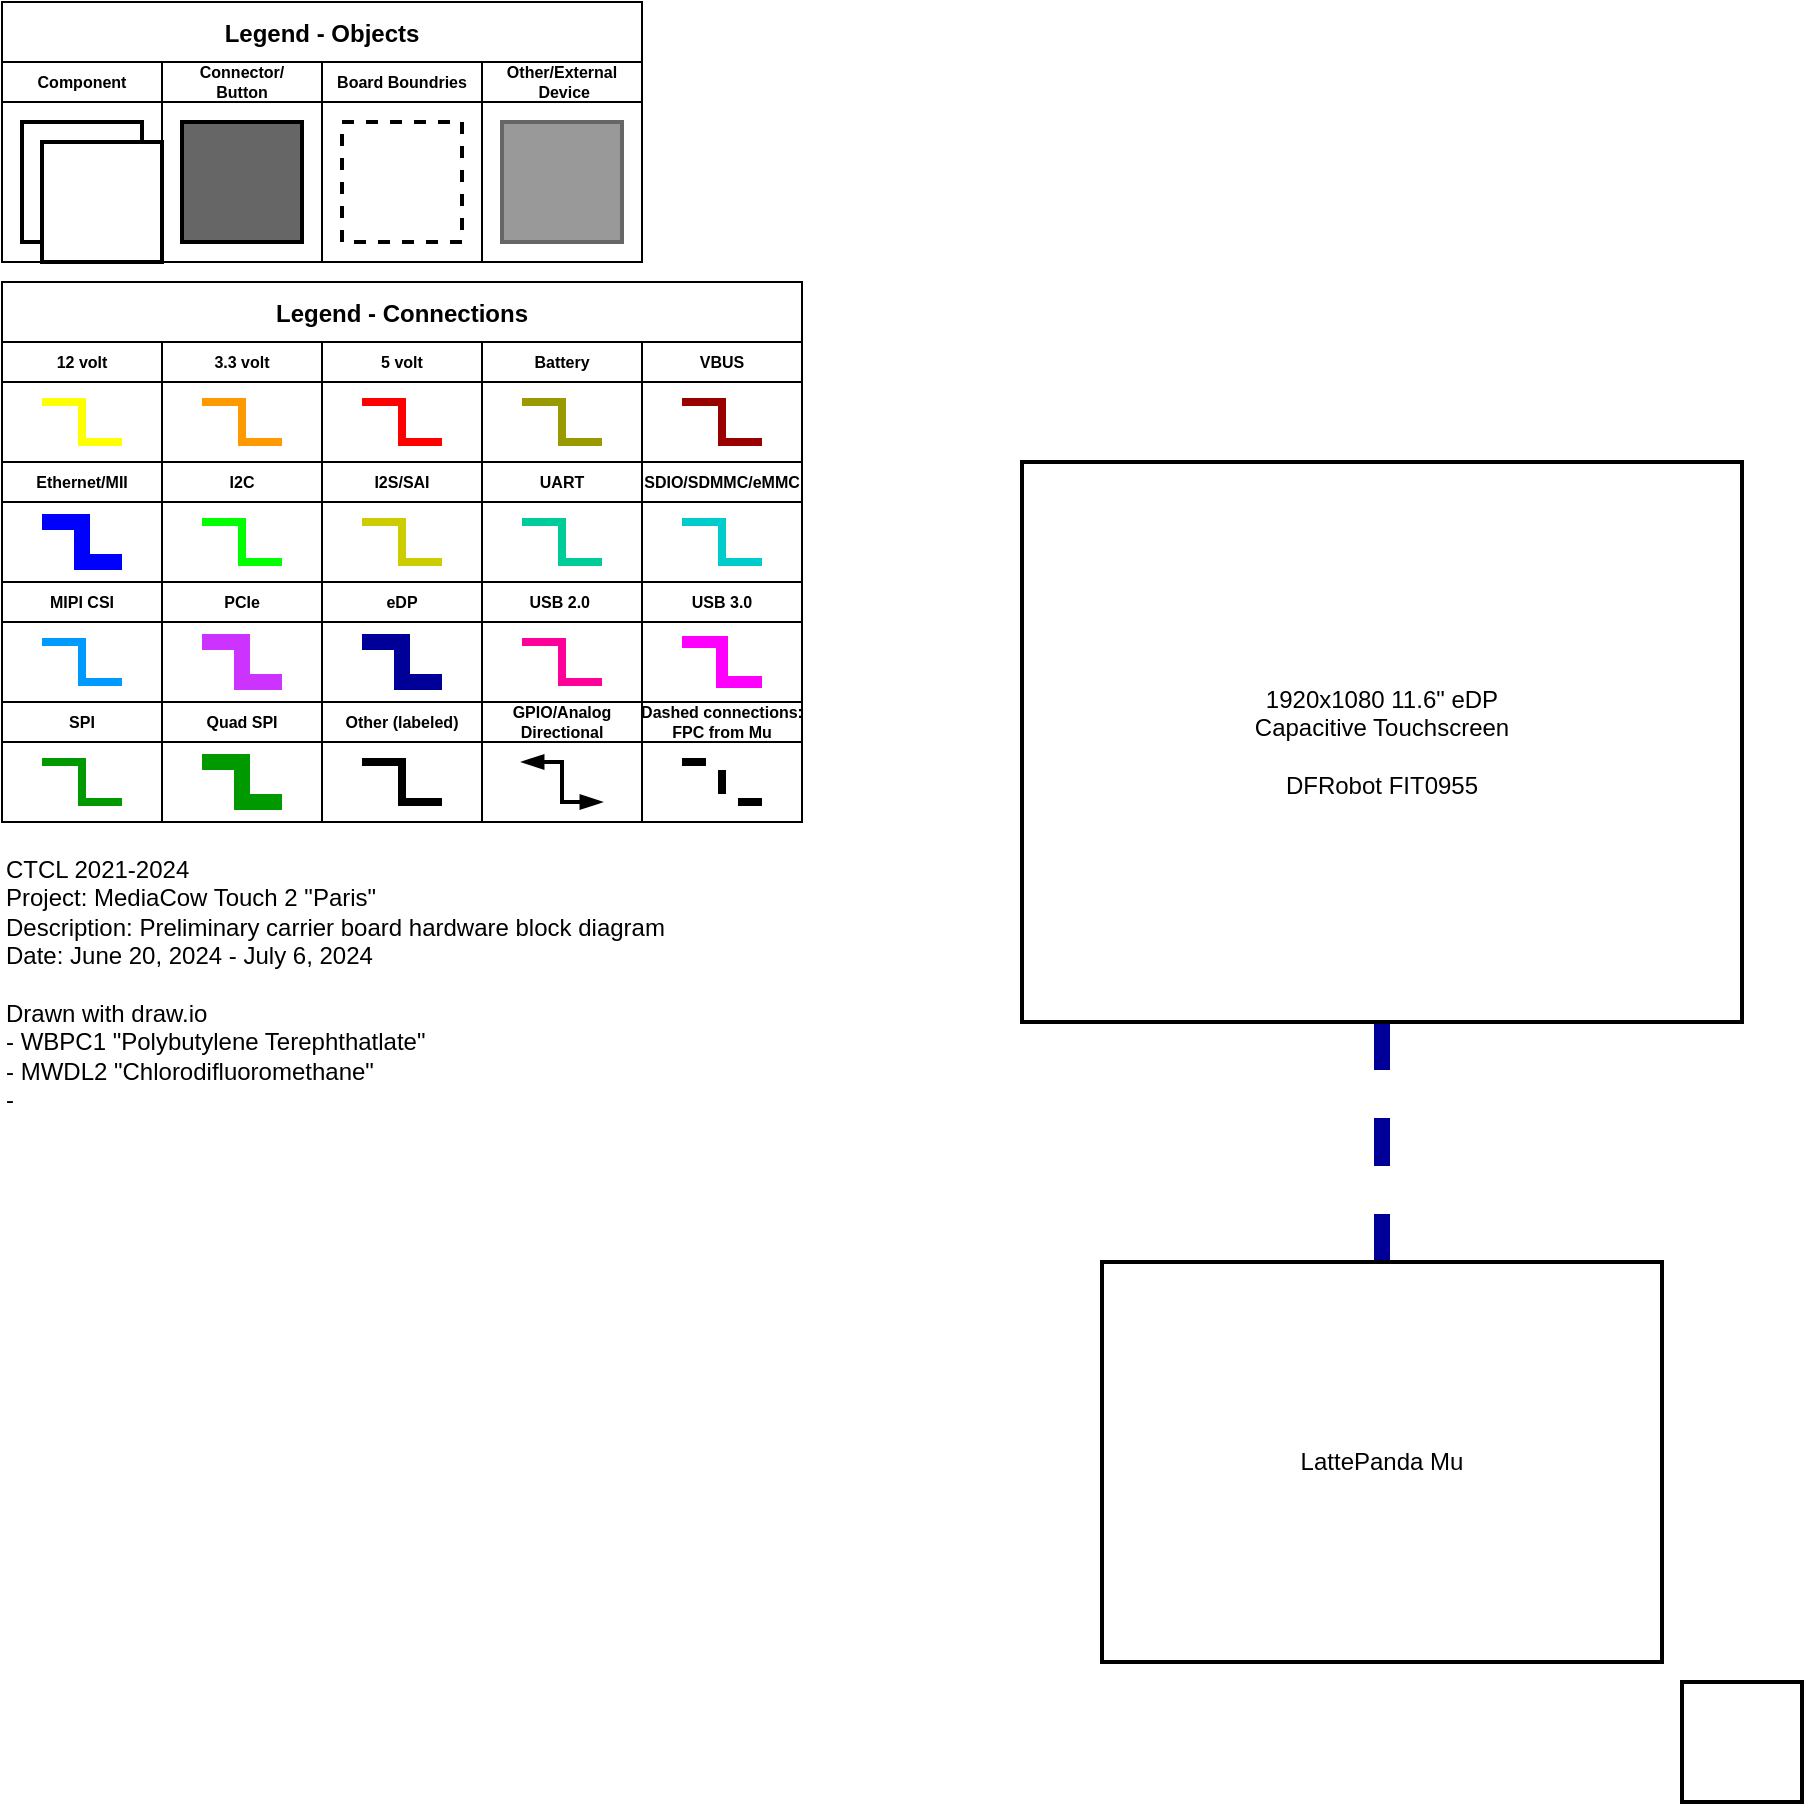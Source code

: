 <mxfile version="24.6.4" type="device">
  <diagram name="Page-1" id="_52FcOgEGnPiSp6zgUy1">
    <mxGraphModel dx="610" dy="358" grid="1" gridSize="10" guides="1" tooltips="1" connect="1" arrows="1" fold="1" page="1" pageScale="1" pageWidth="1654" pageHeight="1169" math="0" shadow="0">
      <root>
        <mxCell id="0" />
        <mxCell id="1" parent="0" />
        <mxCell id="DjTczmfzCEWqJZ52YYMU-1" style="edgeStyle=orthogonalEdgeStyle;rounded=0;orthogonalLoop=1;jettySize=auto;html=1;exitX=0.5;exitY=0;exitDx=0;exitDy=0;strokeWidth=8;endArrow=none;endFill=0;dashed=1;strokeColor=#000099;" parent="1" source="ZBqfu0O2WaxuwT3IXtq2-2" target="ZBqfu0O2WaxuwT3IXtq2-3" edge="1">
          <mxGeometry relative="1" as="geometry" />
        </mxCell>
        <mxCell id="ZBqfu0O2WaxuwT3IXtq2-2" value="LattePanda Mu" style="rounded=0;whiteSpace=wrap;html=1;strokeWidth=2;" parent="1" vertex="1">
          <mxGeometry x="560" y="640" width="280" height="200" as="geometry" />
        </mxCell>
        <mxCell id="ZBqfu0O2WaxuwT3IXtq2-3" value="1920x1080 11.6&quot; eDP &lt;br&gt;Capacitive Touchscreen&lt;br&gt;&lt;br&gt;DFRobot&amp;nbsp;FIT0955" style="rounded=0;whiteSpace=wrap;html=1;align=center;verticalAlign=middle;fontFamily=Helvetica;fontSize=12;strokeWidth=2;" parent="1" vertex="1">
          <mxGeometry x="520" y="240" width="360" height="280" as="geometry" />
        </mxCell>
        <mxCell id="DjTczmfzCEWqJZ52YYMU-5" value="CTCL 2021-2024&lt;br style=&quot;font-size: 12px&quot;&gt;Project: MediaCow Touch 2 &quot;Paris&quot;&lt;br style=&quot;font-size: 12px&quot;&gt;Description: Preliminary carrier board hardware block diagram&lt;br&gt;Date: June 20, 2024 - July 6, 2024&lt;br&gt;&lt;br&gt;Drawn with draw.io&lt;br&gt;- WBPC1 &quot;Polybutylene Terephthatlate&quot;&lt;br&gt;- MWDL2 &quot;Chlorodifluoromethane&quot;&lt;br&gt;-&amp;nbsp;" style="text;html=1;strokeColor=none;fillColor=none;align=left;verticalAlign=top;whiteSpace=wrap;rounded=0;fontSize=12;movable=1;resizable=1;rotatable=1;deletable=1;editable=1;connectable=1;" parent="1" vertex="1">
          <mxGeometry x="10" y="430" width="400" height="90" as="geometry" />
        </mxCell>
        <mxCell id="DjTczmfzCEWqJZ52YYMU-6" value="Legend - Connections" style="swimlane;startSize=30;collapsible=0;" parent="1" vertex="1">
          <mxGeometry x="10" y="150" width="400" height="270" as="geometry" />
        </mxCell>
        <mxCell id="DjTczmfzCEWqJZ52YYMU-7" value="12 volt" style="swimlane;startSize=20;fontSize=8;expand=1;collapsible=0;" parent="DjTczmfzCEWqJZ52YYMU-6" vertex="1">
          <mxGeometry y="30" width="80" height="60" as="geometry">
            <mxRectangle y="30" width="100" height="20" as="alternateBounds" />
          </mxGeometry>
        </mxCell>
        <mxCell id="DjTczmfzCEWqJZ52YYMU-8" style="edgeStyle=orthogonalEdgeStyle;rounded=0;orthogonalLoop=1;jettySize=auto;html=1;fontSize=8;endArrow=none;endFill=0;strokeWidth=4;strokeColor=#FFFF00;" parent="DjTczmfzCEWqJZ52YYMU-7" edge="1">
          <mxGeometry relative="1" as="geometry">
            <mxPoint x="60" y="50" as="targetPoint" />
            <mxPoint x="20" y="30" as="sourcePoint" />
            <Array as="points">
              <mxPoint x="20" y="30" />
              <mxPoint x="40" y="30" />
              <mxPoint x="40" y="50" />
            </Array>
          </mxGeometry>
        </mxCell>
        <mxCell id="DjTczmfzCEWqJZ52YYMU-9" value="3.3 volt" style="swimlane;startSize=20;fontSize=8;expand=1;collapsible=0;" parent="DjTczmfzCEWqJZ52YYMU-6" vertex="1">
          <mxGeometry x="80" y="30" width="80" height="60" as="geometry">
            <mxRectangle y="30" width="100" height="20" as="alternateBounds" />
          </mxGeometry>
        </mxCell>
        <mxCell id="DjTczmfzCEWqJZ52YYMU-10" style="edgeStyle=orthogonalEdgeStyle;rounded=0;orthogonalLoop=1;jettySize=auto;html=1;fontSize=8;endArrow=none;endFill=0;strokeWidth=4;strokeColor=#FF9900;" parent="DjTczmfzCEWqJZ52YYMU-9" edge="1">
          <mxGeometry relative="1" as="geometry">
            <mxPoint x="60" y="50" as="targetPoint" />
            <mxPoint x="20" y="30" as="sourcePoint" />
            <Array as="points">
              <mxPoint x="20" y="30" />
              <mxPoint x="40" y="30" />
              <mxPoint x="40" y="50" />
            </Array>
          </mxGeometry>
        </mxCell>
        <mxCell id="DjTczmfzCEWqJZ52YYMU-11" value="5 volt" style="swimlane;startSize=20;fontSize=8;expand=1;collapsible=0;" parent="DjTczmfzCEWqJZ52YYMU-6" vertex="1">
          <mxGeometry x="160" y="30" width="80" height="60" as="geometry">
            <mxRectangle y="30" width="100" height="20" as="alternateBounds" />
          </mxGeometry>
        </mxCell>
        <mxCell id="DjTczmfzCEWqJZ52YYMU-12" style="edgeStyle=orthogonalEdgeStyle;rounded=0;orthogonalLoop=1;jettySize=auto;html=1;fontSize=8;endArrow=none;endFill=0;strokeWidth=4;strokeColor=#FF0000;" parent="DjTczmfzCEWqJZ52YYMU-11" edge="1">
          <mxGeometry relative="1" as="geometry">
            <mxPoint x="60" y="50" as="targetPoint" />
            <mxPoint x="20" y="30" as="sourcePoint" />
            <Array as="points">
              <mxPoint x="20" y="30" />
              <mxPoint x="40" y="30" />
              <mxPoint x="40" y="50" />
            </Array>
          </mxGeometry>
        </mxCell>
        <mxCell id="DjTczmfzCEWqJZ52YYMU-13" value="Battery" style="swimlane;startSize=20;fontSize=8;expand=1;collapsible=0;" parent="DjTczmfzCEWqJZ52YYMU-6" vertex="1">
          <mxGeometry x="240" y="30" width="80" height="60" as="geometry">
            <mxRectangle x="240" y="30" width="100" height="20" as="alternateBounds" />
          </mxGeometry>
        </mxCell>
        <mxCell id="DjTczmfzCEWqJZ52YYMU-14" style="edgeStyle=orthogonalEdgeStyle;rounded=0;orthogonalLoop=1;jettySize=auto;html=1;fontSize=8;endArrow=none;endFill=0;strokeWidth=4;strokeColor=#999900;" parent="DjTczmfzCEWqJZ52YYMU-13" edge="1">
          <mxGeometry relative="1" as="geometry">
            <mxPoint x="60" y="50" as="targetPoint" />
            <mxPoint x="20" y="30" as="sourcePoint" />
            <Array as="points">
              <mxPoint x="20" y="30" />
              <mxPoint x="40" y="30" />
              <mxPoint x="40" y="50" />
            </Array>
          </mxGeometry>
        </mxCell>
        <mxCell id="DjTczmfzCEWqJZ52YYMU-15" value="Ethernet/MII" style="swimlane;startSize=20;fontSize=8;expand=1;collapsible=0;" parent="DjTczmfzCEWqJZ52YYMU-6" vertex="1">
          <mxGeometry y="90" width="80" height="60" as="geometry">
            <mxRectangle x="240" y="30" width="100" height="20" as="alternateBounds" />
          </mxGeometry>
        </mxCell>
        <mxCell id="DjTczmfzCEWqJZ52YYMU-16" style="edgeStyle=orthogonalEdgeStyle;rounded=0;orthogonalLoop=1;jettySize=auto;html=1;fontSize=8;endArrow=none;endFill=0;strokeWidth=8;strokeColor=#0000FF;" parent="DjTczmfzCEWqJZ52YYMU-15" edge="1">
          <mxGeometry relative="1" as="geometry">
            <mxPoint x="60" y="50" as="targetPoint" />
            <mxPoint x="20" y="30" as="sourcePoint" />
            <Array as="points">
              <mxPoint x="20" y="30" />
              <mxPoint x="40" y="30" />
              <mxPoint x="40" y="50" />
            </Array>
          </mxGeometry>
        </mxCell>
        <mxCell id="DjTczmfzCEWqJZ52YYMU-17" value="I2C" style="swimlane;startSize=20;fontSize=8;expand=1;collapsible=0;" parent="DjTczmfzCEWqJZ52YYMU-6" vertex="1">
          <mxGeometry x="80" y="90" width="80" height="60" as="geometry">
            <mxRectangle x="240" y="30" width="100" height="20" as="alternateBounds" />
          </mxGeometry>
        </mxCell>
        <mxCell id="DjTczmfzCEWqJZ52YYMU-18" style="edgeStyle=orthogonalEdgeStyle;rounded=0;orthogonalLoop=1;jettySize=auto;html=1;fontSize=8;endArrow=none;endFill=0;strokeWidth=4;strokeColor=#00FF00;" parent="DjTczmfzCEWqJZ52YYMU-17" edge="1">
          <mxGeometry relative="1" as="geometry">
            <mxPoint x="60" y="50" as="targetPoint" />
            <mxPoint x="20" y="30" as="sourcePoint" />
            <Array as="points">
              <mxPoint x="20" y="30" />
              <mxPoint x="40" y="30" />
              <mxPoint x="40" y="50" />
            </Array>
          </mxGeometry>
        </mxCell>
        <mxCell id="DjTczmfzCEWqJZ52YYMU-19" value="I2S/SAI" style="swimlane;startSize=20;fontSize=8;expand=1;collapsible=0;" parent="DjTczmfzCEWqJZ52YYMU-6" vertex="1">
          <mxGeometry x="160" y="90" width="80" height="60" as="geometry">
            <mxRectangle x="240" y="30" width="100" height="20" as="alternateBounds" />
          </mxGeometry>
        </mxCell>
        <mxCell id="DjTczmfzCEWqJZ52YYMU-20" style="edgeStyle=orthogonalEdgeStyle;rounded=0;orthogonalLoop=1;jettySize=auto;html=1;fontSize=8;endArrow=none;endFill=0;strokeWidth=4;strokeColor=#CCCC00;" parent="DjTczmfzCEWqJZ52YYMU-19" edge="1">
          <mxGeometry relative="1" as="geometry">
            <mxPoint x="60" y="50" as="targetPoint" />
            <mxPoint x="20" y="30" as="sourcePoint" />
            <Array as="points">
              <mxPoint x="20" y="30" />
              <mxPoint x="40" y="30" />
              <mxPoint x="40" y="50" />
            </Array>
          </mxGeometry>
        </mxCell>
        <mxCell id="DjTczmfzCEWqJZ52YYMU-21" value="MIPI CSI" style="swimlane;startSize=20;fontSize=8;expand=1;collapsible=0;" parent="DjTczmfzCEWqJZ52YYMU-6" vertex="1">
          <mxGeometry y="150" width="80" height="60" as="geometry">
            <mxRectangle x="240" y="30" width="100" height="20" as="alternateBounds" />
          </mxGeometry>
        </mxCell>
        <mxCell id="DjTczmfzCEWqJZ52YYMU-22" style="edgeStyle=orthogonalEdgeStyle;rounded=0;orthogonalLoop=1;jettySize=auto;html=1;fontSize=8;endArrow=none;endFill=0;strokeWidth=4;strokeColor=#0099FF;" parent="DjTczmfzCEWqJZ52YYMU-21" edge="1">
          <mxGeometry relative="1" as="geometry">
            <mxPoint x="60" y="50" as="targetPoint" />
            <mxPoint x="20" y="30" as="sourcePoint" />
            <Array as="points">
              <mxPoint x="20" y="30" />
              <mxPoint x="40" y="30" />
              <mxPoint x="40" y="50" />
            </Array>
          </mxGeometry>
        </mxCell>
        <mxCell id="DjTczmfzCEWqJZ52YYMU-23" value="PCIe" style="swimlane;startSize=20;fontSize=8;expand=1;collapsible=0;" parent="DjTczmfzCEWqJZ52YYMU-6" vertex="1">
          <mxGeometry x="80" y="150" width="80" height="60" as="geometry">
            <mxRectangle x="240" y="30" width="100" height="20" as="alternateBounds" />
          </mxGeometry>
        </mxCell>
        <mxCell id="DjTczmfzCEWqJZ52YYMU-24" style="edgeStyle=orthogonalEdgeStyle;rounded=0;orthogonalLoop=1;jettySize=auto;html=1;fontSize=8;endArrow=none;endFill=0;strokeWidth=8;strokeColor=#CC33FF;" parent="DjTczmfzCEWqJZ52YYMU-23" edge="1">
          <mxGeometry relative="1" as="geometry">
            <mxPoint x="60" y="50" as="targetPoint" />
            <mxPoint x="20" y="30" as="sourcePoint" />
            <Array as="points">
              <mxPoint x="20" y="30" />
              <mxPoint x="40" y="30" />
              <mxPoint x="40" y="50" />
            </Array>
          </mxGeometry>
        </mxCell>
        <mxCell id="DjTczmfzCEWqJZ52YYMU-25" value="SDIO/SDMMC/eMMC" style="swimlane;startSize=20;fontSize=8;expand=1;collapsible=0;" parent="DjTczmfzCEWqJZ52YYMU-6" vertex="1">
          <mxGeometry x="320" y="90" width="80" height="60" as="geometry">
            <mxRectangle x="240" y="30" width="100" height="20" as="alternateBounds" />
          </mxGeometry>
        </mxCell>
        <mxCell id="DjTczmfzCEWqJZ52YYMU-26" style="edgeStyle=orthogonalEdgeStyle;rounded=0;orthogonalLoop=1;jettySize=auto;html=1;fontSize=8;endArrow=none;endFill=0;strokeWidth=4;strokeColor=#00CCCC;" parent="DjTczmfzCEWqJZ52YYMU-25" edge="1">
          <mxGeometry relative="1" as="geometry">
            <mxPoint x="60" y="50" as="targetPoint" />
            <mxPoint x="20" y="30" as="sourcePoint" />
            <Array as="points">
              <mxPoint x="20" y="30" />
              <mxPoint x="40" y="30" />
              <mxPoint x="40" y="50" />
            </Array>
          </mxGeometry>
        </mxCell>
        <mxCell id="DjTczmfzCEWqJZ52YYMU-27" value="SPI" style="swimlane;startSize=20;fontSize=8;expand=1;collapsible=0;" parent="DjTczmfzCEWqJZ52YYMU-6" vertex="1">
          <mxGeometry y="210" width="80" height="60" as="geometry">
            <mxRectangle x="240" y="30" width="100" height="20" as="alternateBounds" />
          </mxGeometry>
        </mxCell>
        <mxCell id="DjTczmfzCEWqJZ52YYMU-28" style="edgeStyle=orthogonalEdgeStyle;rounded=0;orthogonalLoop=1;jettySize=auto;html=1;fontSize=8;endArrow=none;endFill=0;strokeWidth=4;strokeColor=#009900;" parent="DjTczmfzCEWqJZ52YYMU-27" edge="1">
          <mxGeometry relative="1" as="geometry">
            <mxPoint x="60" y="50" as="targetPoint" />
            <mxPoint x="20" y="30" as="sourcePoint" />
            <Array as="points">
              <mxPoint x="20" y="30" />
              <mxPoint x="40" y="30" />
              <mxPoint x="40" y="50" />
            </Array>
          </mxGeometry>
        </mxCell>
        <mxCell id="DjTczmfzCEWqJZ52YYMU-29" value="USB 2.0 " style="swimlane;startSize=20;fontSize=8;expand=1;collapsible=0;" parent="DjTczmfzCEWqJZ52YYMU-6" vertex="1">
          <mxGeometry x="240" y="150" width="80" height="60" as="geometry">
            <mxRectangle x="240" y="30" width="100" height="20" as="alternateBounds" />
          </mxGeometry>
        </mxCell>
        <mxCell id="DjTczmfzCEWqJZ52YYMU-30" style="edgeStyle=orthogonalEdgeStyle;rounded=0;orthogonalLoop=1;jettySize=auto;html=1;fontSize=8;endArrow=none;endFill=0;strokeWidth=4;strokeColor=#FF0099;" parent="DjTczmfzCEWqJZ52YYMU-29" edge="1">
          <mxGeometry relative="1" as="geometry">
            <mxPoint x="60" y="50" as="targetPoint" />
            <mxPoint x="20" y="30" as="sourcePoint" />
            <Array as="points">
              <mxPoint x="20" y="30" />
              <mxPoint x="40" y="30" />
              <mxPoint x="40" y="50" />
            </Array>
          </mxGeometry>
        </mxCell>
        <mxCell id="DjTczmfzCEWqJZ52YYMU-31" value="USB 3.0" style="swimlane;startSize=20;fontSize=8;expand=1;collapsible=0;" parent="DjTczmfzCEWqJZ52YYMU-6" vertex="1">
          <mxGeometry x="320" y="150" width="80" height="60" as="geometry">
            <mxRectangle x="240" y="30" width="100" height="20" as="alternateBounds" />
          </mxGeometry>
        </mxCell>
        <mxCell id="DjTczmfzCEWqJZ52YYMU-32" style="edgeStyle=orthogonalEdgeStyle;rounded=0;orthogonalLoop=1;jettySize=auto;html=1;fontSize=8;endArrow=none;endFill=0;strokeWidth=6;strokeColor=#FF00FF;" parent="DjTczmfzCEWqJZ52YYMU-31" edge="1">
          <mxGeometry relative="1" as="geometry">
            <mxPoint x="60" y="50" as="targetPoint" />
            <mxPoint x="20" y="30" as="sourcePoint" />
            <Array as="points">
              <mxPoint x="20" y="30" />
              <mxPoint x="40" y="30" />
              <mxPoint x="40" y="50" />
            </Array>
          </mxGeometry>
        </mxCell>
        <mxCell id="DjTczmfzCEWqJZ52YYMU-33" value="Quad SPI" style="swimlane;startSize=20;fontSize=8;expand=1;collapsible=0;" parent="DjTczmfzCEWqJZ52YYMU-6" vertex="1">
          <mxGeometry x="80" y="210" width="80" height="60" as="geometry">
            <mxRectangle x="240" y="30" width="100" height="20" as="alternateBounds" />
          </mxGeometry>
        </mxCell>
        <mxCell id="DjTczmfzCEWqJZ52YYMU-34" style="edgeStyle=orthogonalEdgeStyle;rounded=0;orthogonalLoop=1;jettySize=auto;html=1;fontSize=8;endArrow=none;endFill=0;strokeWidth=8;strokeColor=#009900;" parent="DjTczmfzCEWqJZ52YYMU-33" edge="1">
          <mxGeometry relative="1" as="geometry">
            <mxPoint x="60" y="50" as="targetPoint" />
            <mxPoint x="20" y="30" as="sourcePoint" />
            <Array as="points">
              <mxPoint x="20" y="30" />
              <mxPoint x="40" y="30" />
              <mxPoint x="40" y="50" />
            </Array>
          </mxGeometry>
        </mxCell>
        <mxCell id="DjTczmfzCEWqJZ52YYMU-35" value="VBUS" style="swimlane;startSize=20;fontSize=8;expand=1;connectable=1;collapsible=0;" parent="DjTczmfzCEWqJZ52YYMU-6" vertex="1">
          <mxGeometry x="320" y="30" width="80" height="60" as="geometry">
            <mxRectangle x="240" y="30" width="100" height="20" as="alternateBounds" />
          </mxGeometry>
        </mxCell>
        <mxCell id="DjTczmfzCEWqJZ52YYMU-36" style="edgeStyle=orthogonalEdgeStyle;rounded=0;orthogonalLoop=1;jettySize=auto;html=1;fontSize=8;endArrow=none;endFill=0;strokeWidth=4;strokeColor=#990000;" parent="DjTczmfzCEWqJZ52YYMU-35" edge="1">
          <mxGeometry relative="1" as="geometry">
            <mxPoint x="60" y="50" as="targetPoint" />
            <mxPoint x="20" y="30" as="sourcePoint" />
            <Array as="points">
              <mxPoint x="20" y="30" />
              <mxPoint x="40" y="30" />
              <mxPoint x="40" y="50" />
            </Array>
          </mxGeometry>
        </mxCell>
        <mxCell id="DjTczmfzCEWqJZ52YYMU-37" value="eDP" style="swimlane;startSize=20;fontSize=8;swimlaneLine=1;expand=1;collapsible=0;" parent="DjTczmfzCEWqJZ52YYMU-6" vertex="1">
          <mxGeometry x="160" y="150" width="80" height="60" as="geometry">
            <mxRectangle x="240" y="30" width="100" height="20" as="alternateBounds" />
          </mxGeometry>
        </mxCell>
        <mxCell id="DjTczmfzCEWqJZ52YYMU-38" style="edgeStyle=orthogonalEdgeStyle;rounded=0;orthogonalLoop=1;jettySize=auto;html=1;fontSize=8;endArrow=none;endFill=0;strokeWidth=8;strokeColor=#000099;" parent="DjTczmfzCEWqJZ52YYMU-37" edge="1">
          <mxGeometry relative="1" as="geometry">
            <mxPoint x="60" y="50" as="targetPoint" />
            <mxPoint x="20" y="30" as="sourcePoint" />
            <Array as="points">
              <mxPoint x="20" y="30" />
              <mxPoint x="40" y="30" />
              <mxPoint x="40" y="50" />
            </Array>
          </mxGeometry>
        </mxCell>
        <mxCell id="DjTczmfzCEWqJZ52YYMU-39" value="UART" style="swimlane;startSize=20;fontSize=8;swimlaneLine=1;expand=1;collapsible=0;" parent="DjTczmfzCEWqJZ52YYMU-6" vertex="1">
          <mxGeometry x="240" y="90" width="80" height="60" as="geometry">
            <mxRectangle x="240" y="30" width="100" height="20" as="alternateBounds" />
          </mxGeometry>
        </mxCell>
        <mxCell id="DjTczmfzCEWqJZ52YYMU-40" style="edgeStyle=orthogonalEdgeStyle;rounded=0;orthogonalLoop=1;jettySize=auto;html=1;fontSize=8;endArrow=none;endFill=0;strokeWidth=4;strokeColor=#00CC99;" parent="DjTczmfzCEWqJZ52YYMU-39" edge="1">
          <mxGeometry relative="1" as="geometry">
            <mxPoint x="60" y="50" as="targetPoint" />
            <mxPoint x="20" y="30" as="sourcePoint" />
            <Array as="points">
              <mxPoint x="20" y="30" />
              <mxPoint x="40" y="30" />
              <mxPoint x="40" y="50" />
            </Array>
          </mxGeometry>
        </mxCell>
        <mxCell id="DjTczmfzCEWqJZ52YYMU-41" value="GPIO/Analog&#xa;Directional" style="swimlane;startSize=20;fontSize=8;expand=1;collapsible=0;" parent="DjTczmfzCEWqJZ52YYMU-6" vertex="1">
          <mxGeometry x="240" y="210" width="80" height="60" as="geometry">
            <mxRectangle x="240" y="30" width="100" height="20" as="alternateBounds" />
          </mxGeometry>
        </mxCell>
        <mxCell id="DjTczmfzCEWqJZ52YYMU-42" style="edgeStyle=orthogonalEdgeStyle;rounded=0;orthogonalLoop=1;jettySize=auto;html=1;fontSize=8;endArrow=blockThin;endFill=1;strokeWidth=2;strokeColor=#000000;startArrow=blockThin;startFill=1;" parent="DjTczmfzCEWqJZ52YYMU-41" edge="1">
          <mxGeometry relative="1" as="geometry">
            <mxPoint x="60" y="50" as="targetPoint" />
            <mxPoint x="20" y="30" as="sourcePoint" />
            <Array as="points">
              <mxPoint x="20" y="30" />
              <mxPoint x="40" y="30" />
              <mxPoint x="40" y="50" />
            </Array>
          </mxGeometry>
        </mxCell>
        <mxCell id="DjTczmfzCEWqJZ52YYMU-43" value="Other (labeled)" style="swimlane;startSize=20;fontSize=8;expand=1;collapsible=0;" parent="DjTczmfzCEWqJZ52YYMU-6" vertex="1">
          <mxGeometry x="160" y="210" width="80" height="60" as="geometry">
            <mxRectangle x="240" y="30" width="100" height="20" as="alternateBounds" />
          </mxGeometry>
        </mxCell>
        <mxCell id="DjTczmfzCEWqJZ52YYMU-44" style="edgeStyle=orthogonalEdgeStyle;rounded=0;orthogonalLoop=1;jettySize=auto;html=1;fontSize=8;endArrow=none;endFill=0;strokeWidth=4;strokeColor=#000000;" parent="DjTczmfzCEWqJZ52YYMU-43" edge="1">
          <mxGeometry relative="1" as="geometry">
            <mxPoint x="60" y="50" as="targetPoint" />
            <mxPoint x="20" y="30" as="sourcePoint" />
            <Array as="points">
              <mxPoint x="20" y="30" />
              <mxPoint x="40" y="30" />
              <mxPoint x="40" y="50" />
            </Array>
          </mxGeometry>
        </mxCell>
        <mxCell id="DjTczmfzCEWqJZ52YYMU-54" value="Dashed connections:&#xa;FPC from Mu" style="swimlane;startSize=20;fontSize=8;expand=1;collapsible=0;" parent="DjTczmfzCEWqJZ52YYMU-6" vertex="1">
          <mxGeometry x="320" y="210" width="80" height="60" as="geometry">
            <mxRectangle x="240" y="30" width="100" height="20" as="alternateBounds" />
          </mxGeometry>
        </mxCell>
        <mxCell id="DjTczmfzCEWqJZ52YYMU-55" style="edgeStyle=orthogonalEdgeStyle;rounded=0;orthogonalLoop=1;jettySize=auto;html=1;fontSize=8;endArrow=none;endFill=0;strokeWidth=4;strokeColor=#000000;dashed=1;" parent="DjTczmfzCEWqJZ52YYMU-54" edge="1">
          <mxGeometry relative="1" as="geometry">
            <mxPoint x="60" y="50" as="targetPoint" />
            <mxPoint x="20" y="30" as="sourcePoint" />
            <Array as="points">
              <mxPoint x="20" y="30" />
              <mxPoint x="40" y="30" />
              <mxPoint x="40" y="50" />
            </Array>
          </mxGeometry>
        </mxCell>
        <mxCell id="DjTczmfzCEWqJZ52YYMU-45" value="Legend - Objects" style="swimlane;startSize=30;collapsible=0;" parent="1" vertex="1">
          <mxGeometry x="10" y="10" width="320" height="130" as="geometry" />
        </mxCell>
        <mxCell id="DjTczmfzCEWqJZ52YYMU-46" value="Component" style="swimlane;startSize=20;fontSize=8;expand=1;collapsible=0;" parent="DjTczmfzCEWqJZ52YYMU-45" vertex="1">
          <mxGeometry y="30" width="80" height="100" as="geometry">
            <mxRectangle x="240" y="30" width="100" height="20" as="alternateBounds" />
          </mxGeometry>
        </mxCell>
        <mxCell id="DjTczmfzCEWqJZ52YYMU-47" value="" style="rounded=0;whiteSpace=wrap;html=1;strokeWidth=2;" parent="DjTczmfzCEWqJZ52YYMU-46" vertex="1">
          <mxGeometry x="10" y="30" width="60" height="60" as="geometry" />
        </mxCell>
        <mxCell id="DjTczmfzCEWqJZ52YYMU-48" value="Connector/&#xa;Button" style="swimlane;startSize=20;fontSize=8;expand=1;collapsible=0;" parent="DjTczmfzCEWqJZ52YYMU-45" vertex="1">
          <mxGeometry x="80" y="30" width="80" height="100" as="geometry">
            <mxRectangle x="240" y="30" width="100" height="20" as="alternateBounds" />
          </mxGeometry>
        </mxCell>
        <mxCell id="DjTczmfzCEWqJZ52YYMU-49" value="" style="rounded=0;whiteSpace=wrap;html=1;strokeWidth=2;fillColor=#666666;fontColor=#333333;strokeColor=#000000;" parent="DjTczmfzCEWqJZ52YYMU-48" vertex="1">
          <mxGeometry x="10" y="30" width="60" height="60" as="geometry" />
        </mxCell>
        <mxCell id="DjTczmfzCEWqJZ52YYMU-50" value="Other/External&#xa; Device" style="swimlane;startSize=20;fontSize=8;expand=1;collapsible=0;" parent="DjTczmfzCEWqJZ52YYMU-45" vertex="1">
          <mxGeometry x="240" y="30" width="80" height="100" as="geometry">
            <mxRectangle x="240" y="30" width="100" height="20" as="alternateBounds" />
          </mxGeometry>
        </mxCell>
        <mxCell id="DjTczmfzCEWqJZ52YYMU-51" value="" style="rounded=0;whiteSpace=wrap;html=1;strokeWidth=2;fillColor=#999999;fontColor=#333333;strokeColor=#666666;" parent="DjTczmfzCEWqJZ52YYMU-50" vertex="1">
          <mxGeometry x="10" y="30" width="60" height="60" as="geometry" />
        </mxCell>
        <mxCell id="DjTczmfzCEWqJZ52YYMU-52" value="Board Boundries" style="swimlane;startSize=20;fontSize=8;expand=1;collapsible=0;" parent="DjTczmfzCEWqJZ52YYMU-45" vertex="1">
          <mxGeometry x="160" y="30" width="80" height="100" as="geometry">
            <mxRectangle x="240" y="30" width="100" height="20" as="alternateBounds" />
          </mxGeometry>
        </mxCell>
        <mxCell id="DjTczmfzCEWqJZ52YYMU-53" value="" style="rounded=0;whiteSpace=wrap;html=1;strokeWidth=2;dashed=1;fillColor=none;" parent="DjTczmfzCEWqJZ52YYMU-52" vertex="1">
          <mxGeometry x="10" y="30" width="60" height="60" as="geometry" />
        </mxCell>
        <mxCell id="Nj_SrclPKPNE6UqLUHJ8-1" value="" style="rounded=0;whiteSpace=wrap;html=1;strokeWidth=2;" vertex="1" parent="1">
          <mxGeometry x="30" y="80" width="60" height="60" as="geometry" />
        </mxCell>
        <mxCell id="Nj_SrclPKPNE6UqLUHJ8-2" value="" style="rounded=0;whiteSpace=wrap;html=1;strokeWidth=2;" vertex="1" parent="1">
          <mxGeometry x="850" y="850" width="60" height="60" as="geometry" />
        </mxCell>
      </root>
    </mxGraphModel>
  </diagram>
</mxfile>
